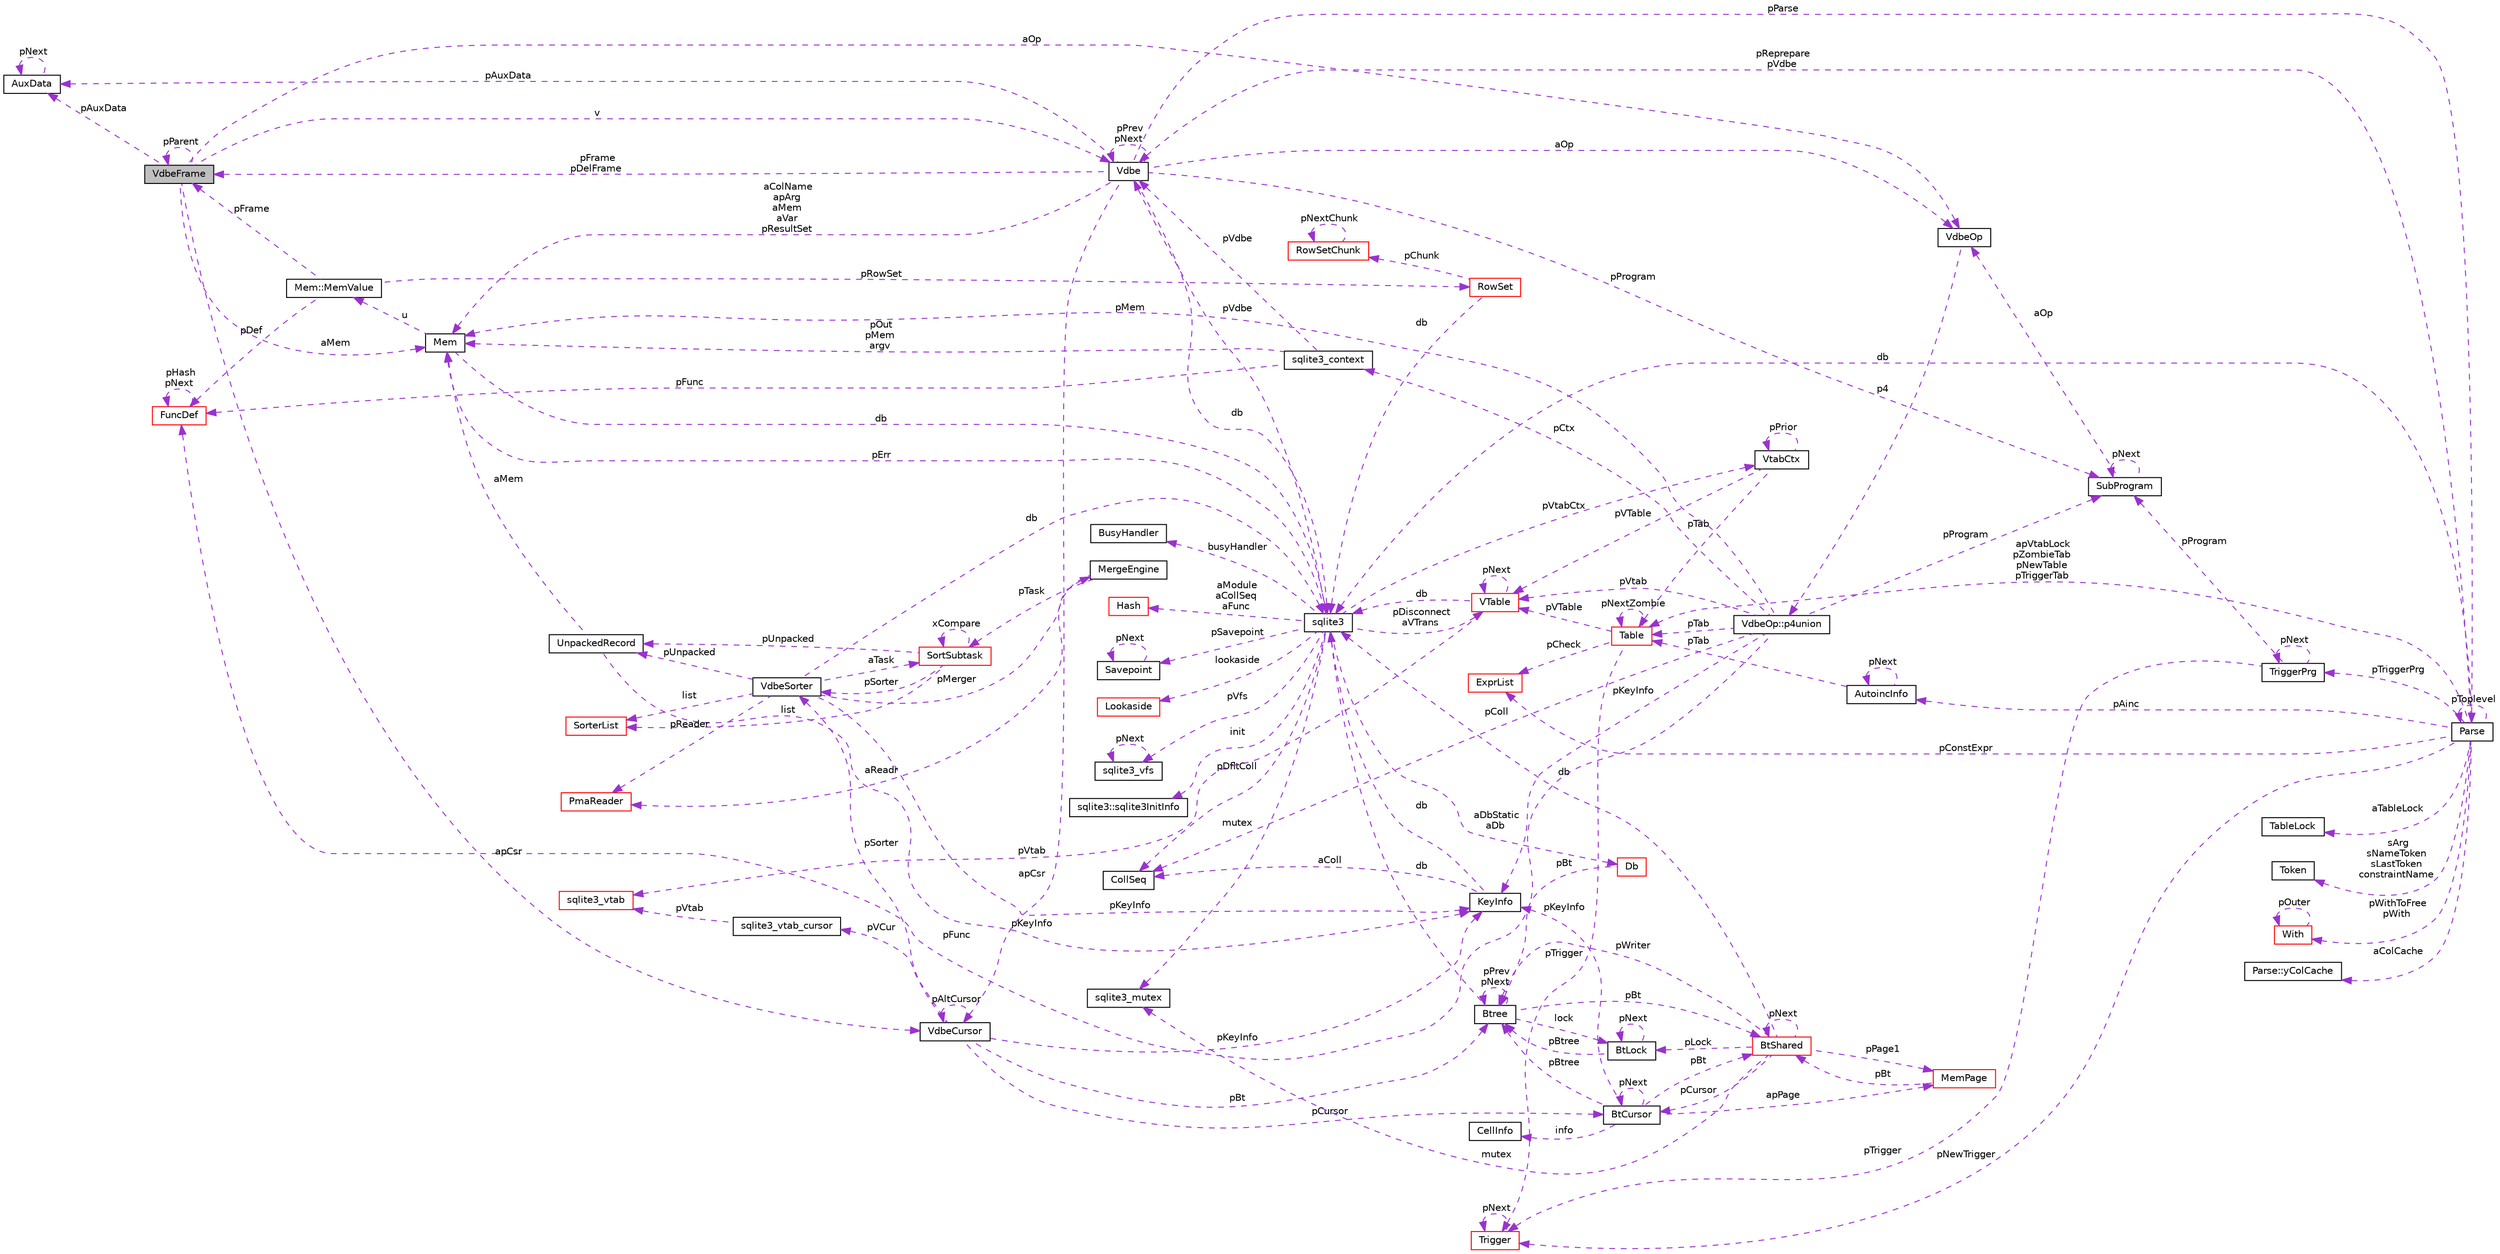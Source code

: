 digraph "VdbeFrame"
{
  edge [fontname="Helvetica",fontsize="10",labelfontname="Helvetica",labelfontsize="10"];
  node [fontname="Helvetica",fontsize="10",shape=record];
  rankdir="LR";
  Node1 [label="VdbeFrame",height=0.2,width=0.4,color="black", fillcolor="grey75", style="filled", fontcolor="black"];
  Node2 -> Node1 [dir="back",color="darkorchid3",fontsize="10",style="dashed",label=" aMem" ,fontname="Helvetica"];
  Node2 [label="Mem",height=0.2,width=0.4,color="black", fillcolor="white", style="filled",URL="$structMem.html"];
  Node3 -> Node2 [dir="back",color="darkorchid3",fontsize="10",style="dashed",label=" u" ,fontname="Helvetica"];
  Node3 [label="Mem::MemValue",height=0.2,width=0.4,color="black", fillcolor="white", style="filled",URL="$unionMem_1_1MemValue.html"];
  Node1 -> Node3 [dir="back",color="darkorchid3",fontsize="10",style="dashed",label=" pFrame" ,fontname="Helvetica"];
  Node4 -> Node3 [dir="back",color="darkorchid3",fontsize="10",style="dashed",label=" pRowSet" ,fontname="Helvetica"];
  Node4 [label="RowSet",height=0.2,width=0.4,color="red", fillcolor="white", style="filled",URL="$structRowSet.html"];
  Node5 -> Node4 [dir="back",color="darkorchid3",fontsize="10",style="dashed",label=" db" ,fontname="Helvetica"];
  Node5 [label="sqlite3",height=0.2,width=0.4,color="black", fillcolor="white", style="filled",URL="$structsqlite3.html"];
  Node2 -> Node5 [dir="back",color="darkorchid3",fontsize="10",style="dashed",label=" pErr" ,fontname="Helvetica"];
  Node6 -> Node5 [dir="back",color="darkorchid3",fontsize="10",style="dashed",label=" pVdbe" ,fontname="Helvetica"];
  Node6 [label="Vdbe",height=0.2,width=0.4,color="black", fillcolor="white", style="filled",URL="$structVdbe.html"];
  Node2 -> Node6 [dir="back",color="darkorchid3",fontsize="10",style="dashed",label=" aColName\napArg\naMem\naVar\npResultSet" ,fontname="Helvetica"];
  Node6 -> Node6 [dir="back",color="darkorchid3",fontsize="10",style="dashed",label=" pPrev\npNext" ,fontname="Helvetica"];
  Node5 -> Node6 [dir="back",color="darkorchid3",fontsize="10",style="dashed",label=" db" ,fontname="Helvetica"];
  Node1 -> Node6 [dir="back",color="darkorchid3",fontsize="10",style="dashed",label=" pFrame\npDelFrame" ,fontname="Helvetica"];
  Node7 -> Node6 [dir="back",color="darkorchid3",fontsize="10",style="dashed",label=" pAuxData" ,fontname="Helvetica"];
  Node7 [label="AuxData",height=0.2,width=0.4,color="black", fillcolor="white", style="filled",URL="$structAuxData.html"];
  Node7 -> Node7 [dir="back",color="darkorchid3",fontsize="10",style="dashed",label=" pNext" ,fontname="Helvetica"];
  Node8 -> Node6 [dir="back",color="darkorchid3",fontsize="10",style="dashed",label=" pProgram" ,fontname="Helvetica"];
  Node8 [label="SubProgram",height=0.2,width=0.4,color="black", fillcolor="white", style="filled",URL="$structSubProgram.html"];
  Node8 -> Node8 [dir="back",color="darkorchid3",fontsize="10",style="dashed",label=" pNext" ,fontname="Helvetica"];
  Node9 -> Node8 [dir="back",color="darkorchid3",fontsize="10",style="dashed",label=" aOp" ,fontname="Helvetica"];
  Node9 [label="VdbeOp",height=0.2,width=0.4,color="black", fillcolor="white", style="filled",URL="$structVdbeOp.html"];
  Node10 -> Node9 [dir="back",color="darkorchid3",fontsize="10",style="dashed",label=" p4" ,fontname="Helvetica"];
  Node10 [label="VdbeOp::p4union",height=0.2,width=0.4,color="black", fillcolor="white", style="filled",URL="$unionVdbeOp_1_1p4union.html"];
  Node2 -> Node10 [dir="back",color="darkorchid3",fontsize="10",style="dashed",label=" pMem" ,fontname="Helvetica"];
  Node11 -> Node10 [dir="back",color="darkorchid3",fontsize="10",style="dashed",label=" pColl" ,fontname="Helvetica"];
  Node11 [label="CollSeq",height=0.2,width=0.4,color="black", fillcolor="white", style="filled",URL="$structCollSeq.html"];
  Node12 -> Node10 [dir="back",color="darkorchid3",fontsize="10",style="dashed",label=" pVtab" ,fontname="Helvetica"];
  Node12 [label="VTable",height=0.2,width=0.4,color="red", fillcolor="white", style="filled",URL="$structVTable.html"];
  Node5 -> Node12 [dir="back",color="darkorchid3",fontsize="10",style="dashed",label=" db" ,fontname="Helvetica"];
  Node12 -> Node12 [dir="back",color="darkorchid3",fontsize="10",style="dashed",label=" pNext" ,fontname="Helvetica"];
  Node13 -> Node12 [dir="back",color="darkorchid3",fontsize="10",style="dashed",label=" pVtab" ,fontname="Helvetica"];
  Node13 [label="sqlite3_vtab",height=0.2,width=0.4,color="red", fillcolor="white", style="filled",URL="$structsqlite3__vtab.html"];
  Node14 -> Node10 [dir="back",color="darkorchid3",fontsize="10",style="dashed",label=" pTab" ,fontname="Helvetica"];
  Node14 [label="Table",height=0.2,width=0.4,color="red", fillcolor="white", style="filled",URL="$structTable.html"];
  Node12 -> Node14 [dir="back",color="darkorchid3",fontsize="10",style="dashed",label=" pVTable" ,fontname="Helvetica"];
  Node14 -> Node14 [dir="back",color="darkorchid3",fontsize="10",style="dashed",label=" pNextZombie" ,fontname="Helvetica"];
  Node15 -> Node14 [dir="back",color="darkorchid3",fontsize="10",style="dashed",label=" pTrigger" ,fontname="Helvetica"];
  Node15 [label="Trigger",height=0.2,width=0.4,color="red", fillcolor="white", style="filled",URL="$structTrigger.html"];
  Node15 -> Node15 [dir="back",color="darkorchid3",fontsize="10",style="dashed",label=" pNext" ,fontname="Helvetica"];
  Node16 -> Node14 [dir="back",color="darkorchid3",fontsize="10",style="dashed",label=" pCheck" ,fontname="Helvetica"];
  Node16 [label="ExprList",height=0.2,width=0.4,color="red", fillcolor="white", style="filled",URL="$structExprList.html"];
  Node8 -> Node10 [dir="back",color="darkorchid3",fontsize="10",style="dashed",label=" pProgram" ,fontname="Helvetica"];
  Node17 -> Node10 [dir="back",color="darkorchid3",fontsize="10",style="dashed",label=" pKeyInfo" ,fontname="Helvetica"];
  Node17 [label="KeyInfo",height=0.2,width=0.4,color="black", fillcolor="white", style="filled",URL="$structKeyInfo.html"];
  Node5 -> Node17 [dir="back",color="darkorchid3",fontsize="10",style="dashed",label=" db" ,fontname="Helvetica"];
  Node11 -> Node17 [dir="back",color="darkorchid3",fontsize="10",style="dashed",label=" aColl" ,fontname="Helvetica"];
  Node18 -> Node10 [dir="back",color="darkorchid3",fontsize="10",style="dashed",label=" pCtx" ,fontname="Helvetica"];
  Node18 [label="sqlite3_context",height=0.2,width=0.4,color="black", fillcolor="white", style="filled",URL="$structsqlite3__context.html"];
  Node6 -> Node18 [dir="back",color="darkorchid3",fontsize="10",style="dashed",label=" pVdbe" ,fontname="Helvetica"];
  Node2 -> Node18 [dir="back",color="darkorchid3",fontsize="10",style="dashed",label=" pOut\npMem\nargv" ,fontname="Helvetica"];
  Node19 -> Node18 [dir="back",color="darkorchid3",fontsize="10",style="dashed",label=" pFunc" ,fontname="Helvetica"];
  Node19 [label="FuncDef",height=0.2,width=0.4,color="red", fillcolor="white", style="filled",URL="$structFuncDef.html"];
  Node19 -> Node19 [dir="back",color="darkorchid3",fontsize="10",style="dashed",label=" pHash\npNext" ,fontname="Helvetica"];
  Node19 -> Node10 [dir="back",color="darkorchid3",fontsize="10",style="dashed",label=" pFunc" ,fontname="Helvetica"];
  Node20 -> Node6 [dir="back",color="darkorchid3",fontsize="10",style="dashed",label=" apCsr" ,fontname="Helvetica"];
  Node20 [label="VdbeCursor",height=0.2,width=0.4,color="black", fillcolor="white", style="filled",URL="$structVdbeCursor.html"];
  Node21 -> Node20 [dir="back",color="darkorchid3",fontsize="10",style="dashed",label=" pCursor" ,fontname="Helvetica"];
  Node21 [label="BtCursor",height=0.2,width=0.4,color="black", fillcolor="white", style="filled",URL="$structBtCursor.html"];
  Node21 -> Node21 [dir="back",color="darkorchid3",fontsize="10",style="dashed",label=" pNext" ,fontname="Helvetica"];
  Node22 -> Node21 [dir="back",color="darkorchid3",fontsize="10",style="dashed",label=" info" ,fontname="Helvetica"];
  Node22 [label="CellInfo",height=0.2,width=0.4,color="black", fillcolor="white", style="filled",URL="$structCellInfo.html"];
  Node23 -> Node21 [dir="back",color="darkorchid3",fontsize="10",style="dashed",label=" pBt" ,fontname="Helvetica"];
  Node23 [label="BtShared",height=0.2,width=0.4,color="red", fillcolor="white", style="filled",URL="$structBtShared.html"];
  Node21 -> Node23 [dir="back",color="darkorchid3",fontsize="10",style="dashed",label=" pCursor" ,fontname="Helvetica"];
  Node23 -> Node23 [dir="back",color="darkorchid3",fontsize="10",style="dashed",label=" pNext" ,fontname="Helvetica"];
  Node5 -> Node23 [dir="back",color="darkorchid3",fontsize="10",style="dashed",label=" db" ,fontname="Helvetica"];
  Node24 -> Node23 [dir="back",color="darkorchid3",fontsize="10",style="dashed",label=" mutex" ,fontname="Helvetica"];
  Node24 [label="sqlite3_mutex",height=0.2,width=0.4,color="black", fillcolor="white", style="filled",URL="$structsqlite3__mutex.html"];
  Node25 -> Node23 [dir="back",color="darkorchid3",fontsize="10",style="dashed",label=" pLock" ,fontname="Helvetica"];
  Node25 [label="BtLock",height=0.2,width=0.4,color="black", fillcolor="white", style="filled",URL="$structBtLock.html"];
  Node25 -> Node25 [dir="back",color="darkorchid3",fontsize="10",style="dashed",label=" pNext" ,fontname="Helvetica"];
  Node26 -> Node25 [dir="back",color="darkorchid3",fontsize="10",style="dashed",label=" pBtree" ,fontname="Helvetica"];
  Node26 [label="Btree",height=0.2,width=0.4,color="black", fillcolor="white", style="filled",URL="$structBtree.html"];
  Node23 -> Node26 [dir="back",color="darkorchid3",fontsize="10",style="dashed",label=" pBt" ,fontname="Helvetica"];
  Node5 -> Node26 [dir="back",color="darkorchid3",fontsize="10",style="dashed",label=" db" ,fontname="Helvetica"];
  Node25 -> Node26 [dir="back",color="darkorchid3",fontsize="10",style="dashed",label=" lock" ,fontname="Helvetica"];
  Node26 -> Node26 [dir="back",color="darkorchid3",fontsize="10",style="dashed",label=" pPrev\npNext" ,fontname="Helvetica"];
  Node27 -> Node23 [dir="back",color="darkorchid3",fontsize="10",style="dashed",label=" pPage1" ,fontname="Helvetica"];
  Node27 [label="MemPage",height=0.2,width=0.4,color="red", fillcolor="white", style="filled",URL="$structMemPage.html"];
  Node23 -> Node27 [dir="back",color="darkorchid3",fontsize="10",style="dashed",label=" pBt" ,fontname="Helvetica"];
  Node26 -> Node23 [dir="back",color="darkorchid3",fontsize="10",style="dashed",label=" pWriter" ,fontname="Helvetica"];
  Node27 -> Node21 [dir="back",color="darkorchid3",fontsize="10",style="dashed",label=" apPage" ,fontname="Helvetica"];
  Node17 -> Node21 [dir="back",color="darkorchid3",fontsize="10",style="dashed",label=" pKeyInfo" ,fontname="Helvetica"];
  Node26 -> Node21 [dir="back",color="darkorchid3",fontsize="10",style="dashed",label=" pBtree" ,fontname="Helvetica"];
  Node28 -> Node20 [dir="back",color="darkorchid3",fontsize="10",style="dashed",label=" pVCur" ,fontname="Helvetica"];
  Node28 [label="sqlite3_vtab_cursor",height=0.2,width=0.4,color="black", fillcolor="white", style="filled",URL="$structsqlite3__vtab__cursor.html"];
  Node13 -> Node28 [dir="back",color="darkorchid3",fontsize="10",style="dashed",label=" pVtab" ,fontname="Helvetica"];
  Node20 -> Node20 [dir="back",color="darkorchid3",fontsize="10",style="dashed",label=" pAltCursor" ,fontname="Helvetica"];
  Node17 -> Node20 [dir="back",color="darkorchid3",fontsize="10",style="dashed",label=" pKeyInfo" ,fontname="Helvetica"];
  Node26 -> Node20 [dir="back",color="darkorchid3",fontsize="10",style="dashed",label=" pBt" ,fontname="Helvetica"];
  Node29 -> Node20 [dir="back",color="darkorchid3",fontsize="10",style="dashed",label=" pSorter" ,fontname="Helvetica"];
  Node29 [label="VdbeSorter",height=0.2,width=0.4,color="black", fillcolor="white", style="filled",URL="$structVdbeSorter.html"];
  Node30 -> Node29 [dir="back",color="darkorchid3",fontsize="10",style="dashed",label=" list" ,fontname="Helvetica"];
  Node30 [label="SorterList",height=0.2,width=0.4,color="red", fillcolor="white", style="filled",URL="$structSorterList.html"];
  Node5 -> Node29 [dir="back",color="darkorchid3",fontsize="10",style="dashed",label=" db" ,fontname="Helvetica"];
  Node31 -> Node29 [dir="back",color="darkorchid3",fontsize="10",style="dashed",label=" pMerger" ,fontname="Helvetica"];
  Node31 [label="MergeEngine",height=0.2,width=0.4,color="black", fillcolor="white", style="filled",URL="$structMergeEngine.html"];
  Node32 -> Node31 [dir="back",color="darkorchid3",fontsize="10",style="dashed",label=" aReadr" ,fontname="Helvetica"];
  Node32 [label="PmaReader",height=0.2,width=0.4,color="red", fillcolor="white", style="filled",URL="$structPmaReader.html"];
  Node33 -> Node31 [dir="back",color="darkorchid3",fontsize="10",style="dashed",label=" pTask" ,fontname="Helvetica"];
  Node33 [label="SortSubtask",height=0.2,width=0.4,color="red", fillcolor="white", style="filled",URL="$structSortSubtask.html"];
  Node30 -> Node33 [dir="back",color="darkorchid3",fontsize="10",style="dashed",label=" list" ,fontname="Helvetica"];
  Node29 -> Node33 [dir="back",color="darkorchid3",fontsize="10",style="dashed",label=" pSorter" ,fontname="Helvetica"];
  Node34 -> Node33 [dir="back",color="darkorchid3",fontsize="10",style="dashed",label=" pUnpacked" ,fontname="Helvetica"];
  Node34 [label="UnpackedRecord",height=0.2,width=0.4,color="black", fillcolor="white", style="filled",URL="$structUnpackedRecord.html"];
  Node2 -> Node34 [dir="back",color="darkorchid3",fontsize="10",style="dashed",label=" aMem" ,fontname="Helvetica"];
  Node17 -> Node34 [dir="back",color="darkorchid3",fontsize="10",style="dashed",label=" pKeyInfo" ,fontname="Helvetica"];
  Node33 -> Node33 [dir="back",color="darkorchid3",fontsize="10",style="dashed",label=" xCompare" ,fontname="Helvetica"];
  Node32 -> Node29 [dir="back",color="darkorchid3",fontsize="10",style="dashed",label=" pReader" ,fontname="Helvetica"];
  Node17 -> Node29 [dir="back",color="darkorchid3",fontsize="10",style="dashed",label=" pKeyInfo" ,fontname="Helvetica"];
  Node34 -> Node29 [dir="back",color="darkorchid3",fontsize="10",style="dashed",label=" pUnpacked" ,fontname="Helvetica"];
  Node33 -> Node29 [dir="back",color="darkorchid3",fontsize="10",style="dashed",label=" aTask" ,fontname="Helvetica"];
  Node35 -> Node6 [dir="back",color="darkorchid3",fontsize="10",style="dashed",label=" pParse" ,fontname="Helvetica"];
  Node35 [label="Parse",height=0.2,width=0.4,color="black", fillcolor="white", style="filled",URL="$structParse.html"];
  Node6 -> Node35 [dir="back",color="darkorchid3",fontsize="10",style="dashed",label=" pReprepare\npVdbe" ,fontname="Helvetica"];
  Node5 -> Node35 [dir="back",color="darkorchid3",fontsize="10",style="dashed",label=" db" ,fontname="Helvetica"];
  Node36 -> Node35 [dir="back",color="darkorchid3",fontsize="10",style="dashed",label=" aTableLock" ,fontname="Helvetica"];
  Node36 [label="TableLock",height=0.2,width=0.4,color="black", fillcolor="white", style="filled",URL="$structTableLock.html"];
  Node37 -> Node35 [dir="back",color="darkorchid3",fontsize="10",style="dashed",label=" sArg\nsNameToken\nsLastToken\nconstraintName" ,fontname="Helvetica"];
  Node37 [label="Token",height=0.2,width=0.4,color="black", fillcolor="white", style="filled",URL="$structToken.html"];
  Node38 -> Node35 [dir="back",color="darkorchid3",fontsize="10",style="dashed",label=" pWithToFree\npWith" ,fontname="Helvetica"];
  Node38 [label="With",height=0.2,width=0.4,color="red", fillcolor="white", style="filled",URL="$structWith.html"];
  Node38 -> Node38 [dir="back",color="darkorchid3",fontsize="10",style="dashed",label=" pOuter" ,fontname="Helvetica"];
  Node39 -> Node35 [dir="back",color="darkorchid3",fontsize="10",style="dashed",label=" aColCache" ,fontname="Helvetica"];
  Node39 [label="Parse::yColCache",height=0.2,width=0.4,color="black", fillcolor="white", style="filled",URL="$structParse_1_1yColCache.html"];
  Node14 -> Node35 [dir="back",color="darkorchid3",fontsize="10",style="dashed",label=" apVtabLock\npZombieTab\npNewTable\npTriggerTab" ,fontname="Helvetica"];
  Node15 -> Node35 [dir="back",color="darkorchid3",fontsize="10",style="dashed",label=" pNewTrigger" ,fontname="Helvetica"];
  Node40 -> Node35 [dir="back",color="darkorchid3",fontsize="10",style="dashed",label=" pTriggerPrg" ,fontname="Helvetica"];
  Node40 [label="TriggerPrg",height=0.2,width=0.4,color="black", fillcolor="white", style="filled",URL="$structTriggerPrg.html"];
  Node8 -> Node40 [dir="back",color="darkorchid3",fontsize="10",style="dashed",label=" pProgram" ,fontname="Helvetica"];
  Node15 -> Node40 [dir="back",color="darkorchid3",fontsize="10",style="dashed",label=" pTrigger" ,fontname="Helvetica"];
  Node40 -> Node40 [dir="back",color="darkorchid3",fontsize="10",style="dashed",label=" pNext" ,fontname="Helvetica"];
  Node41 -> Node35 [dir="back",color="darkorchid3",fontsize="10",style="dashed",label=" pAinc" ,fontname="Helvetica"];
  Node41 [label="AutoincInfo",height=0.2,width=0.4,color="black", fillcolor="white", style="filled",URL="$structAutoincInfo.html"];
  Node14 -> Node41 [dir="back",color="darkorchid3",fontsize="10",style="dashed",label=" pTab" ,fontname="Helvetica"];
  Node41 -> Node41 [dir="back",color="darkorchid3",fontsize="10",style="dashed",label=" pNext" ,fontname="Helvetica"];
  Node16 -> Node35 [dir="back",color="darkorchid3",fontsize="10",style="dashed",label=" pConstExpr" ,fontname="Helvetica"];
  Node35 -> Node35 [dir="back",color="darkorchid3",fontsize="10",style="dashed",label=" pToplevel" ,fontname="Helvetica"];
  Node9 -> Node6 [dir="back",color="darkorchid3",fontsize="10",style="dashed",label=" aOp" ,fontname="Helvetica"];
  Node42 -> Node5 [dir="back",color="darkorchid3",fontsize="10",style="dashed",label=" pSavepoint" ,fontname="Helvetica"];
  Node42 [label="Savepoint",height=0.2,width=0.4,color="black", fillcolor="white", style="filled",URL="$structSavepoint.html"];
  Node42 -> Node42 [dir="back",color="darkorchid3",fontsize="10",style="dashed",label=" pNext" ,fontname="Helvetica"];
  Node43 -> Node5 [dir="back",color="darkorchid3",fontsize="10",style="dashed",label=" lookaside" ,fontname="Helvetica"];
  Node43 [label="Lookaside",height=0.2,width=0.4,color="red", fillcolor="white", style="filled",URL="$structLookaside.html"];
  Node24 -> Node5 [dir="back",color="darkorchid3",fontsize="10",style="dashed",label=" mutex" ,fontname="Helvetica"];
  Node44 -> Node5 [dir="back",color="darkorchid3",fontsize="10",style="dashed",label=" pVfs" ,fontname="Helvetica"];
  Node44 [label="sqlite3_vfs",height=0.2,width=0.4,color="black", fillcolor="white", style="filled",URL="$structsqlite3__vfs.html"];
  Node44 -> Node44 [dir="back",color="darkorchid3",fontsize="10",style="dashed",label=" pNext" ,fontname="Helvetica"];
  Node45 -> Node5 [dir="back",color="darkorchid3",fontsize="10",style="dashed",label=" init" ,fontname="Helvetica"];
  Node45 [label="sqlite3::sqlite3InitInfo",height=0.2,width=0.4,color="black", fillcolor="white", style="filled",URL="$structsqlite3_1_1sqlite3InitInfo.html"];
  Node46 -> Node5 [dir="back",color="darkorchid3",fontsize="10",style="dashed",label=" busyHandler" ,fontname="Helvetica"];
  Node46 [label="BusyHandler",height=0.2,width=0.4,color="black", fillcolor="white", style="filled",URL="$structBusyHandler.html"];
  Node47 -> Node5 [dir="back",color="darkorchid3",fontsize="10",style="dashed",label=" pVtabCtx" ,fontname="Helvetica"];
  Node47 [label="VtabCtx",height=0.2,width=0.4,color="black", fillcolor="white", style="filled",URL="$structVtabCtx.html"];
  Node47 -> Node47 [dir="back",color="darkorchid3",fontsize="10",style="dashed",label=" pPrior" ,fontname="Helvetica"];
  Node12 -> Node47 [dir="back",color="darkorchid3",fontsize="10",style="dashed",label=" pVTable" ,fontname="Helvetica"];
  Node14 -> Node47 [dir="back",color="darkorchid3",fontsize="10",style="dashed",label=" pTab" ,fontname="Helvetica"];
  Node11 -> Node5 [dir="back",color="darkorchid3",fontsize="10",style="dashed",label=" pDfltColl" ,fontname="Helvetica"];
  Node12 -> Node5 [dir="back",color="darkorchid3",fontsize="10",style="dashed",label=" pDisconnect\naVTrans" ,fontname="Helvetica"];
  Node48 -> Node5 [dir="back",color="darkorchid3",fontsize="10",style="dashed",label=" aDbStatic\naDb" ,fontname="Helvetica"];
  Node48 [label="Db",height=0.2,width=0.4,color="red", fillcolor="white", style="filled",URL="$structDb.html"];
  Node26 -> Node48 [dir="back",color="darkorchid3",fontsize="10",style="dashed",label=" pBt" ,fontname="Helvetica"];
  Node49 -> Node5 [dir="back",color="darkorchid3",fontsize="10",style="dashed",label=" aModule\naCollSeq\naFunc" ,fontname="Helvetica"];
  Node49 [label="Hash",height=0.2,width=0.4,color="red", fillcolor="white", style="filled",URL="$structHash.html"];
  Node50 -> Node4 [dir="back",color="darkorchid3",fontsize="10",style="dashed",label=" pChunk" ,fontname="Helvetica"];
  Node50 [label="RowSetChunk",height=0.2,width=0.4,color="red", fillcolor="white", style="filled",URL="$structRowSetChunk.html"];
  Node50 -> Node50 [dir="back",color="darkorchid3",fontsize="10",style="dashed",label=" pNextChunk" ,fontname="Helvetica"];
  Node19 -> Node3 [dir="back",color="darkorchid3",fontsize="10",style="dashed",label=" pDef" ,fontname="Helvetica"];
  Node5 -> Node2 [dir="back",color="darkorchid3",fontsize="10",style="dashed",label=" db" ,fontname="Helvetica"];
  Node6 -> Node1 [dir="back",color="darkorchid3",fontsize="10",style="dashed",label=" v" ,fontname="Helvetica"];
  Node1 -> Node1 [dir="back",color="darkorchid3",fontsize="10",style="dashed",label=" pParent" ,fontname="Helvetica"];
  Node7 -> Node1 [dir="back",color="darkorchid3",fontsize="10",style="dashed",label=" pAuxData" ,fontname="Helvetica"];
  Node20 -> Node1 [dir="back",color="darkorchid3",fontsize="10",style="dashed",label=" apCsr" ,fontname="Helvetica"];
  Node9 -> Node1 [dir="back",color="darkorchid3",fontsize="10",style="dashed",label=" aOp" ,fontname="Helvetica"];
}

